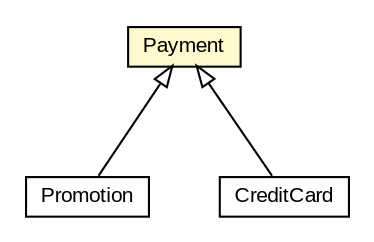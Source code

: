 #!/usr/local/bin/dot
#
# Class diagram 
# Generated by UMLGraph version R5_6 (http://www.umlgraph.org/)
#

digraph G {
	edge [fontname="arial",fontsize=10,labelfontname="arial",labelfontsize=10];
	node [fontname="arial",fontsize=10,shape=plaintext];
	nodesep=0.25;
	ranksep=0.5;
	// dto.Promotion
	c20891 [label=<<table title="dto.Promotion" border="0" cellborder="1" cellspacing="0" cellpadding="2" port="p" href="./Promotion.html">
		<tr><td><table border="0" cellspacing="0" cellpadding="1">
<tr><td align="center" balign="center"> Promotion </td></tr>
		</table></td></tr>
		</table>>, URL="./Promotion.html", fontname="arial", fontcolor="black", fontsize=10.0];
	// dto.Payment
	c20892 [label=<<table title="dto.Payment" border="0" cellborder="1" cellspacing="0" cellpadding="2" port="p" bgcolor="lemonChiffon" href="./Payment.html">
		<tr><td><table border="0" cellspacing="0" cellpadding="1">
<tr><td align="center" balign="center"> Payment </td></tr>
		</table></td></tr>
		</table>>, URL="./Payment.html", fontname="arial", fontcolor="black", fontsize=10.0];
	// dto.CreditCard
	c20900 [label=<<table title="dto.CreditCard" border="0" cellborder="1" cellspacing="0" cellpadding="2" port="p" href="./CreditCard.html">
		<tr><td><table border="0" cellspacing="0" cellpadding="1">
<tr><td align="center" balign="center"> CreditCard </td></tr>
		</table></td></tr>
		</table>>, URL="./CreditCard.html", fontname="arial", fontcolor="black", fontsize=10.0];
	//dto.Promotion extends dto.Payment
	c20892:p -> c20891:p [dir=back,arrowtail=empty];
	//dto.CreditCard extends dto.Payment
	c20892:p -> c20900:p [dir=back,arrowtail=empty];
}


